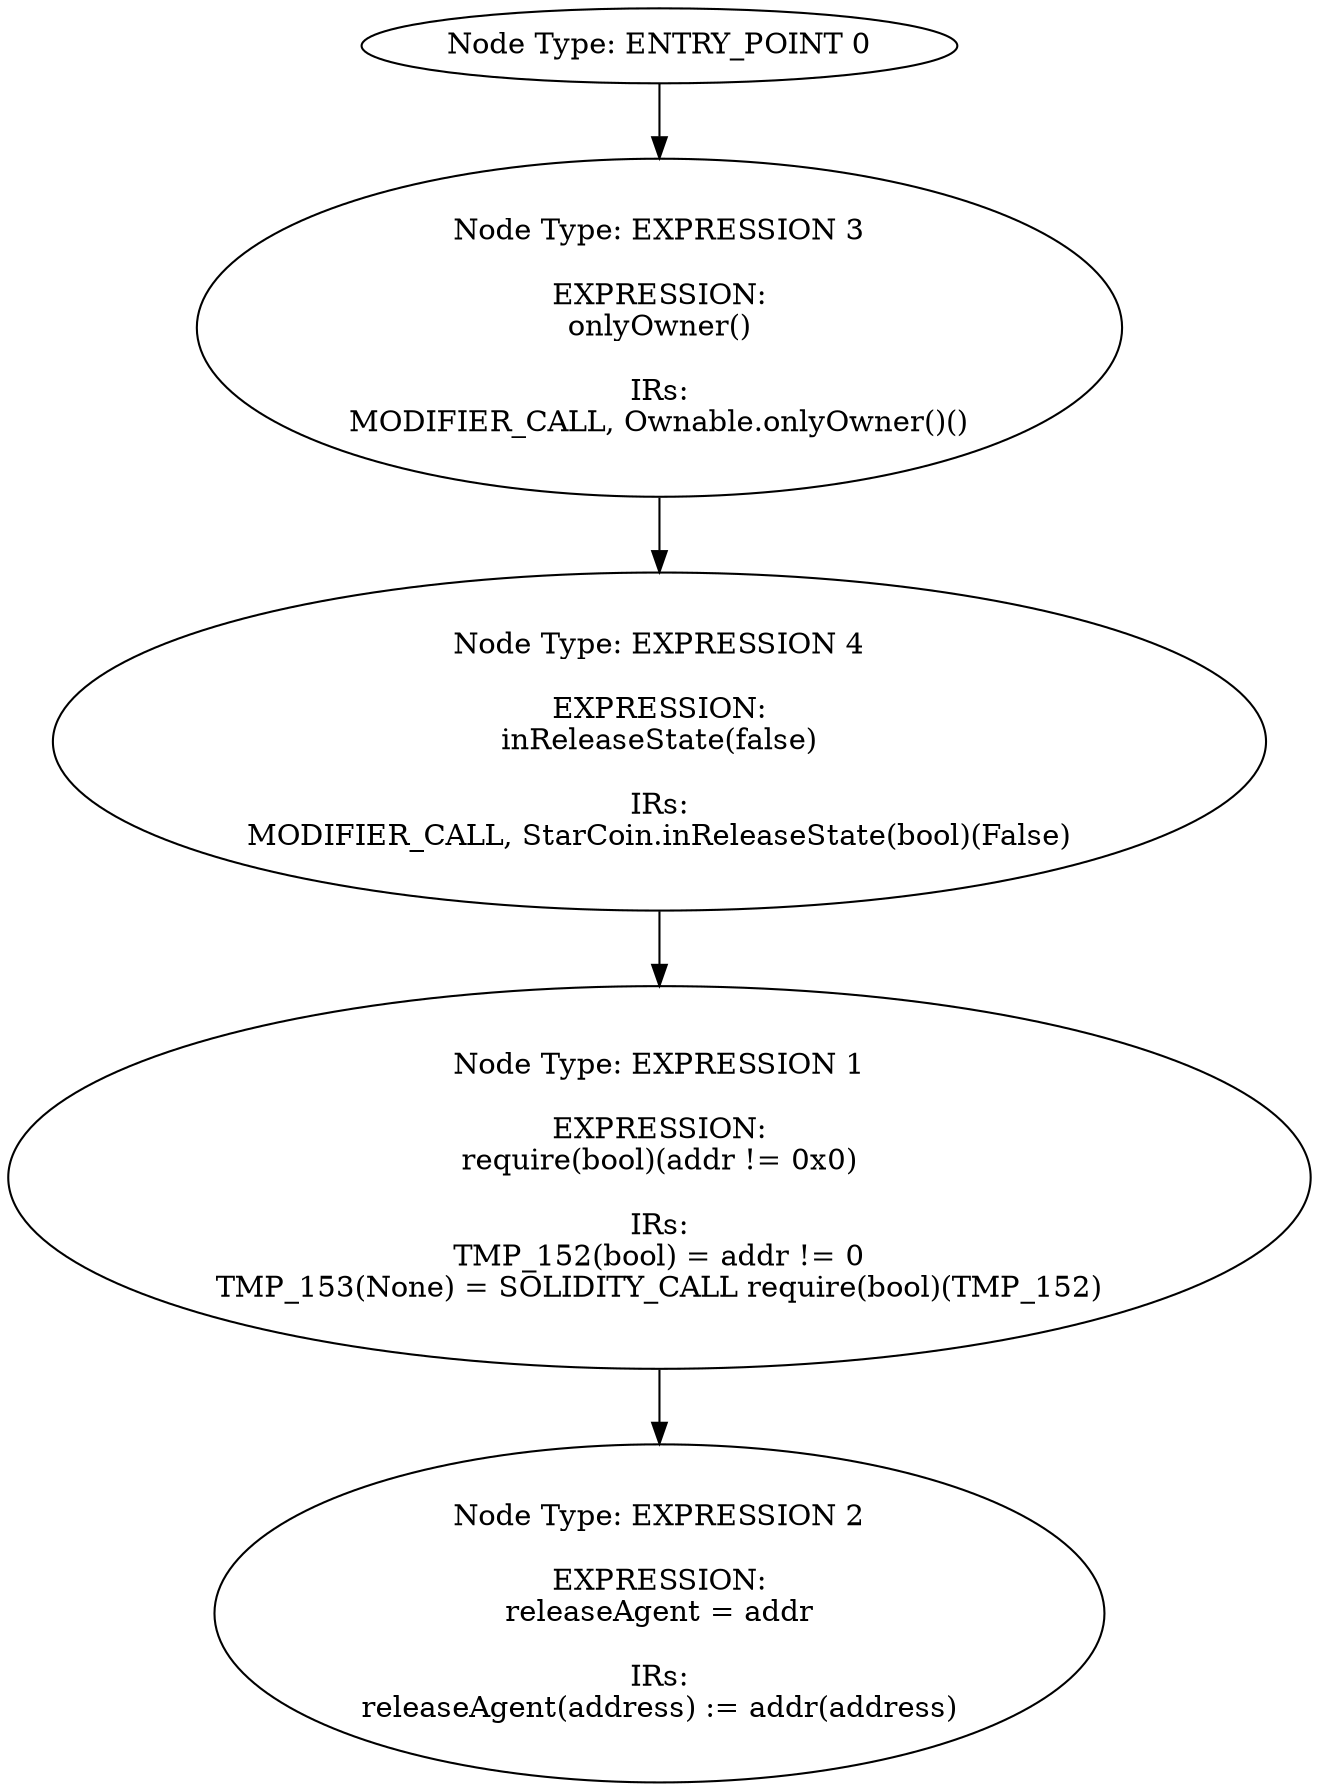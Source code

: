 digraph{
0[label="Node Type: ENTRY_POINT 0
"];
0->3;
1[label="Node Type: EXPRESSION 1

EXPRESSION:
require(bool)(addr != 0x0)

IRs:
TMP_152(bool) = addr != 0
TMP_153(None) = SOLIDITY_CALL require(bool)(TMP_152)"];
1->2;
2[label="Node Type: EXPRESSION 2

EXPRESSION:
releaseAgent = addr

IRs:
releaseAgent(address) := addr(address)"];
3[label="Node Type: EXPRESSION 3

EXPRESSION:
onlyOwner()

IRs:
MODIFIER_CALL, Ownable.onlyOwner()()"];
3->4;
4[label="Node Type: EXPRESSION 4

EXPRESSION:
inReleaseState(false)

IRs:
MODIFIER_CALL, StarCoin.inReleaseState(bool)(False)"];
4->1;
}
